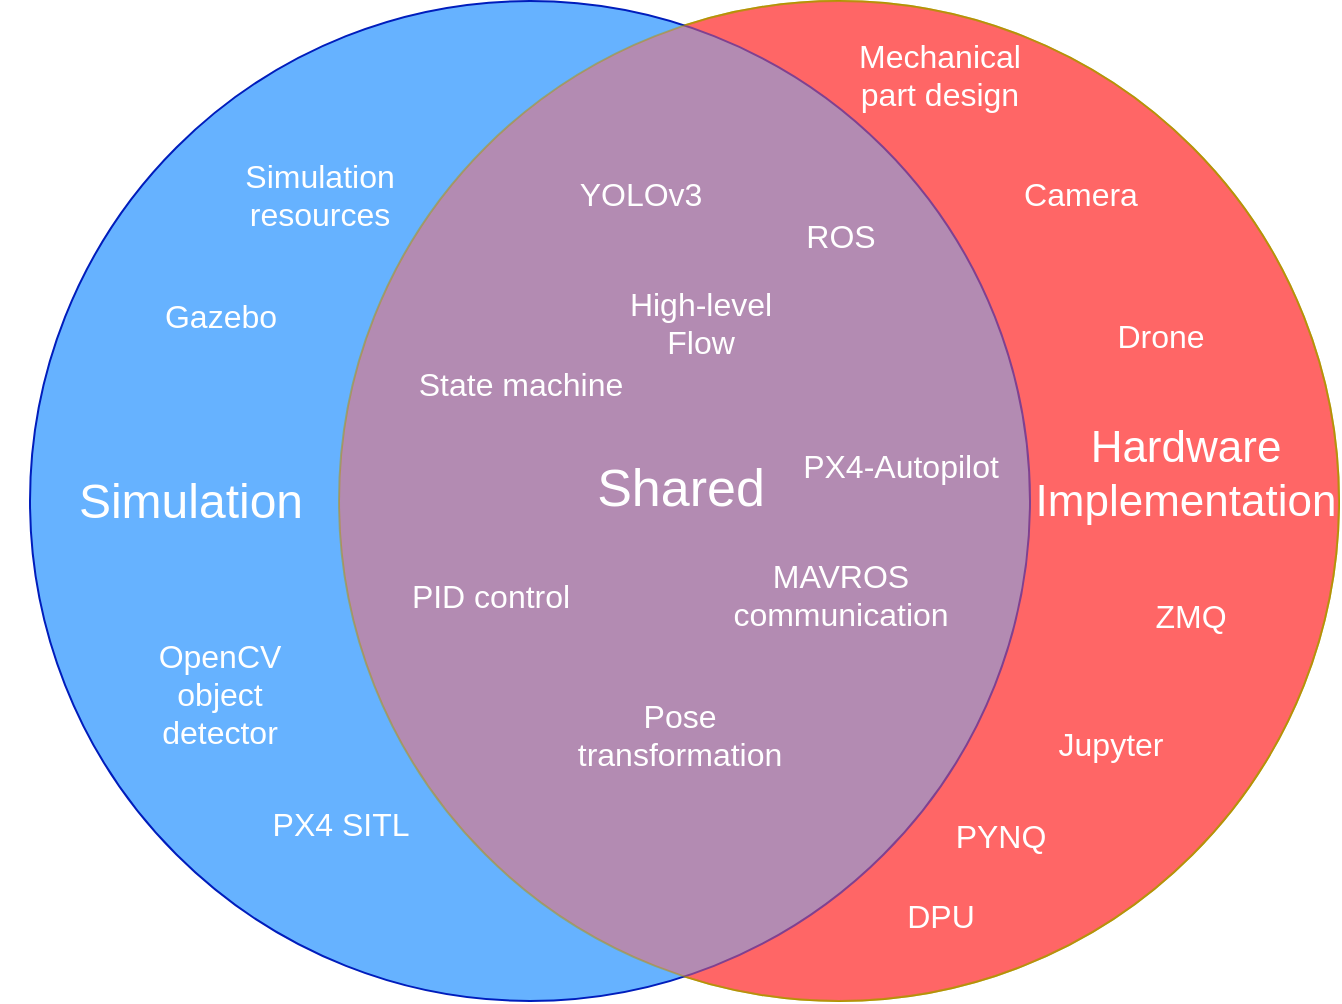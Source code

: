<mxfile version="14.7.2" type="github">
  <diagram id="3228e29e-7158-1315-38df-8450db1d8a1d" name="Page-1">
    <mxGraphModel dx="870" dy="671" grid="1" gridSize="10" guides="1" tooltips="1" connect="1" arrows="1" fold="1" page="1" pageScale="1" pageWidth="1169" pageHeight="827" background="none" math="0" shadow="0">
      <root>
        <mxCell id="0" />
        <mxCell id="1" parent="0" />
        <mxCell id="-FZ0ooKAMXs9XudGkUSf-21540" value="" style="ellipse;strokeColor=#B09500;html=1;fontColor=#000000;fillColor=#FF6666;" parent="1" vertex="1">
          <mxGeometry x="489.5" y="18.5" width="500" height="500" as="geometry" />
        </mxCell>
        <mxCell id="21532" value="" style="ellipse;strokeColor=#001DBC;html=1;fontColor=#ffffff;fillColor=#66B2FF;" parent="1" vertex="1">
          <mxGeometry x="335" y="18.5" width="500" height="500" as="geometry" />
        </mxCell>
        <mxCell id="21533" value="" style="ellipse;opacity=50;strokeColor=#B09500;html=1;fontColor=#000000;fillColor=#FF6666;" parent="1" vertex="1">
          <mxGeometry x="489.5" y="18.5" width="500" height="500" as="geometry" />
        </mxCell>
        <mxCell id="21534" value="Simulation" style="text;fontSize=24;align=center;verticalAlign=middle;html=1;fontColor=#FFFFFF;" parent="1" vertex="1">
          <mxGeometry x="320" y="233.5" width="190" height="70" as="geometry" />
        </mxCell>
        <mxCell id="21535" value="Hardware Implementation" style="text;fontSize=22;align=center;verticalAlign=middle;html=1;fontColor=#FFFFFF;whiteSpace=wrap;" parent="1" vertex="1">
          <mxGeometry x="868" y="220" width="90" height="70" as="geometry" />
        </mxCell>
        <mxCell id="21537" value="&lt;font style=&quot;font-size: 26px;&quot;&gt;Shared&lt;/font&gt;" style="text;align=center;html=1;fontColor=#FFFFFF;fontSize=26;" parent="1" vertex="1">
          <mxGeometry x="640" y="240" width="40" height="40" as="geometry" />
        </mxCell>
        <mxCell id="21538" value="Gazebo" style="text;align=center;html=1;fontColor=#FFFFFF;fontSize=16;" parent="1" vertex="1">
          <mxGeometry x="410" y="160" width="40" height="40" as="geometry" />
        </mxCell>
        <mxCell id="21539" value="Camera" style="text;align=center;html=1;fontColor=#FFFFFF;fontSize=16;" parent="1" vertex="1">
          <mxGeometry x="840" y="98.5" width="40" height="40" as="geometry" />
        </mxCell>
        <mxCell id="-FZ0ooKAMXs9XudGkUSf-21541" value="Simulation resources" style="text;align=center;html=1;fontColor=#FFFFFF;fontSize=16;whiteSpace=wrap;" parent="1" vertex="1">
          <mxGeometry x="460" y="90" width="40" height="40" as="geometry" />
        </mxCell>
        <mxCell id="-FZ0ooKAMXs9XudGkUSf-21542" value="OpenCV object detector" style="text;align=center;html=1;fontColor=#FFFFFF;fontSize=16;whiteSpace=wrap;" parent="1" vertex="1">
          <mxGeometry x="410" y="330" width="40" height="40" as="geometry" />
        </mxCell>
        <mxCell id="-FZ0ooKAMXs9XudGkUSf-21544" value="PX4&amp;nbsp;SITL" style="text;align=center;html=1;fontColor=#FFFFFF;fontSize=16;" parent="1" vertex="1">
          <mxGeometry x="470" y="414" width="40" height="40" as="geometry" />
        </mxCell>
        <mxCell id="-FZ0ooKAMXs9XudGkUSf-21556" value="PID control" style="text;align=center;html=1;fontColor=#FFFFFF;fontSize=16;" parent="1" vertex="1">
          <mxGeometry x="545" y="300" width="40" height="40" as="geometry" />
        </mxCell>
        <mxCell id="-FZ0ooKAMXs9XudGkUSf-21557" value="State machine" style="text;align=center;html=1;fontColor=#FFFFFF;fontSize=16;" parent="1" vertex="1">
          <mxGeometry x="560" y="193.5" width="40" height="40" as="geometry" />
        </mxCell>
        <mxCell id="-FZ0ooKAMXs9XudGkUSf-21558" value="High-level&lt;br&gt;Flow" style="text;align=center;html=1;fontColor=#FFFFFF;fontSize=16;" parent="1" vertex="1">
          <mxGeometry x="650" y="153.5" width="40" height="40" as="geometry" />
        </mxCell>
        <mxCell id="-FZ0ooKAMXs9XudGkUSf-21559" value="YOLOv3" style="text;align=center;html=1;fontColor=#FFFFFF;fontSize=16;" parent="1" vertex="1">
          <mxGeometry x="620" y="98.5" width="40" height="40" as="geometry" />
        </mxCell>
        <mxCell id="-FZ0ooKAMXs9XudGkUSf-21561" value="ZMQ" style="text;align=center;html=1;fontColor=#FFFFFF;fontSize=16;" parent="1" vertex="1">
          <mxGeometry x="895" y="310" width="40" height="40" as="geometry" />
        </mxCell>
        <mxCell id="-FZ0ooKAMXs9XudGkUSf-21562" value="Jupyter" style="text;align=center;html=1;fontColor=#FFFFFF;fontSize=16;" parent="1" vertex="1">
          <mxGeometry x="855" y="374" width="40" height="40" as="geometry" />
        </mxCell>
        <mxCell id="-FZ0ooKAMXs9XudGkUSf-21563" value="PYNQ" style="text;align=center;html=1;fontColor=#FFFFFF;fontSize=16;" parent="1" vertex="1">
          <mxGeometry x="800" y="420" width="40" height="40" as="geometry" />
        </mxCell>
        <mxCell id="-FZ0ooKAMXs9XudGkUSf-21564" value="DPU" style="text;align=center;html=1;fontColor=#FFFFFF;fontSize=16;" parent="1" vertex="1">
          <mxGeometry x="770" y="460" width="40" height="40" as="geometry" />
        </mxCell>
        <mxCell id="-FZ0ooKAMXs9XudGkUSf-21565" value="Mechanical part design" style="text;align=center;html=1;fontColor=#FFFFFF;fontSize=16;whiteSpace=wrap;" parent="1" vertex="1">
          <mxGeometry x="770" y="30" width="40" height="40" as="geometry" />
        </mxCell>
        <mxCell id="-FZ0ooKAMXs9XudGkUSf-21566" value="Drone" style="text;align=center;html=1;fontColor=#FFFFFF;fontSize=16;" parent="1" vertex="1">
          <mxGeometry x="880" y="170" width="40" height="40" as="geometry" />
        </mxCell>
        <mxCell id="-FZ0ooKAMXs9XudGkUSf-21570" value="PX4-Autopilot" style="text;align=center;html=1;fontColor=#FFFFFF;fontSize=16;" parent="1" vertex="1">
          <mxGeometry x="750" y="235" width="40" height="40" as="geometry" />
        </mxCell>
        <mxCell id="-FZ0ooKAMXs9XudGkUSf-21571" value="ROS" style="text;align=center;html=1;fontColor=#FFFFFF;fontSize=16;" parent="1" vertex="1">
          <mxGeometry x="719.5" y="120" width="40" height="40" as="geometry" />
        </mxCell>
        <mxCell id="-FZ0ooKAMXs9XudGkUSf-21572" value="MAVROS&lt;br&gt;communication" style="text;align=center;html=1;fontColor=#FFFFFF;fontSize=16;" parent="1" vertex="1">
          <mxGeometry x="719.5" y="290" width="40" height="40" as="geometry" />
        </mxCell>
        <mxCell id="-FZ0ooKAMXs9XudGkUSf-21573" value="Pose transformation" style="text;align=center;html=1;fontColor=#FFFFFF;fontSize=16;whiteSpace=wrap;" parent="1" vertex="1">
          <mxGeometry x="640" y="360" width="40" height="40" as="geometry" />
        </mxCell>
      </root>
    </mxGraphModel>
  </diagram>
</mxfile>
